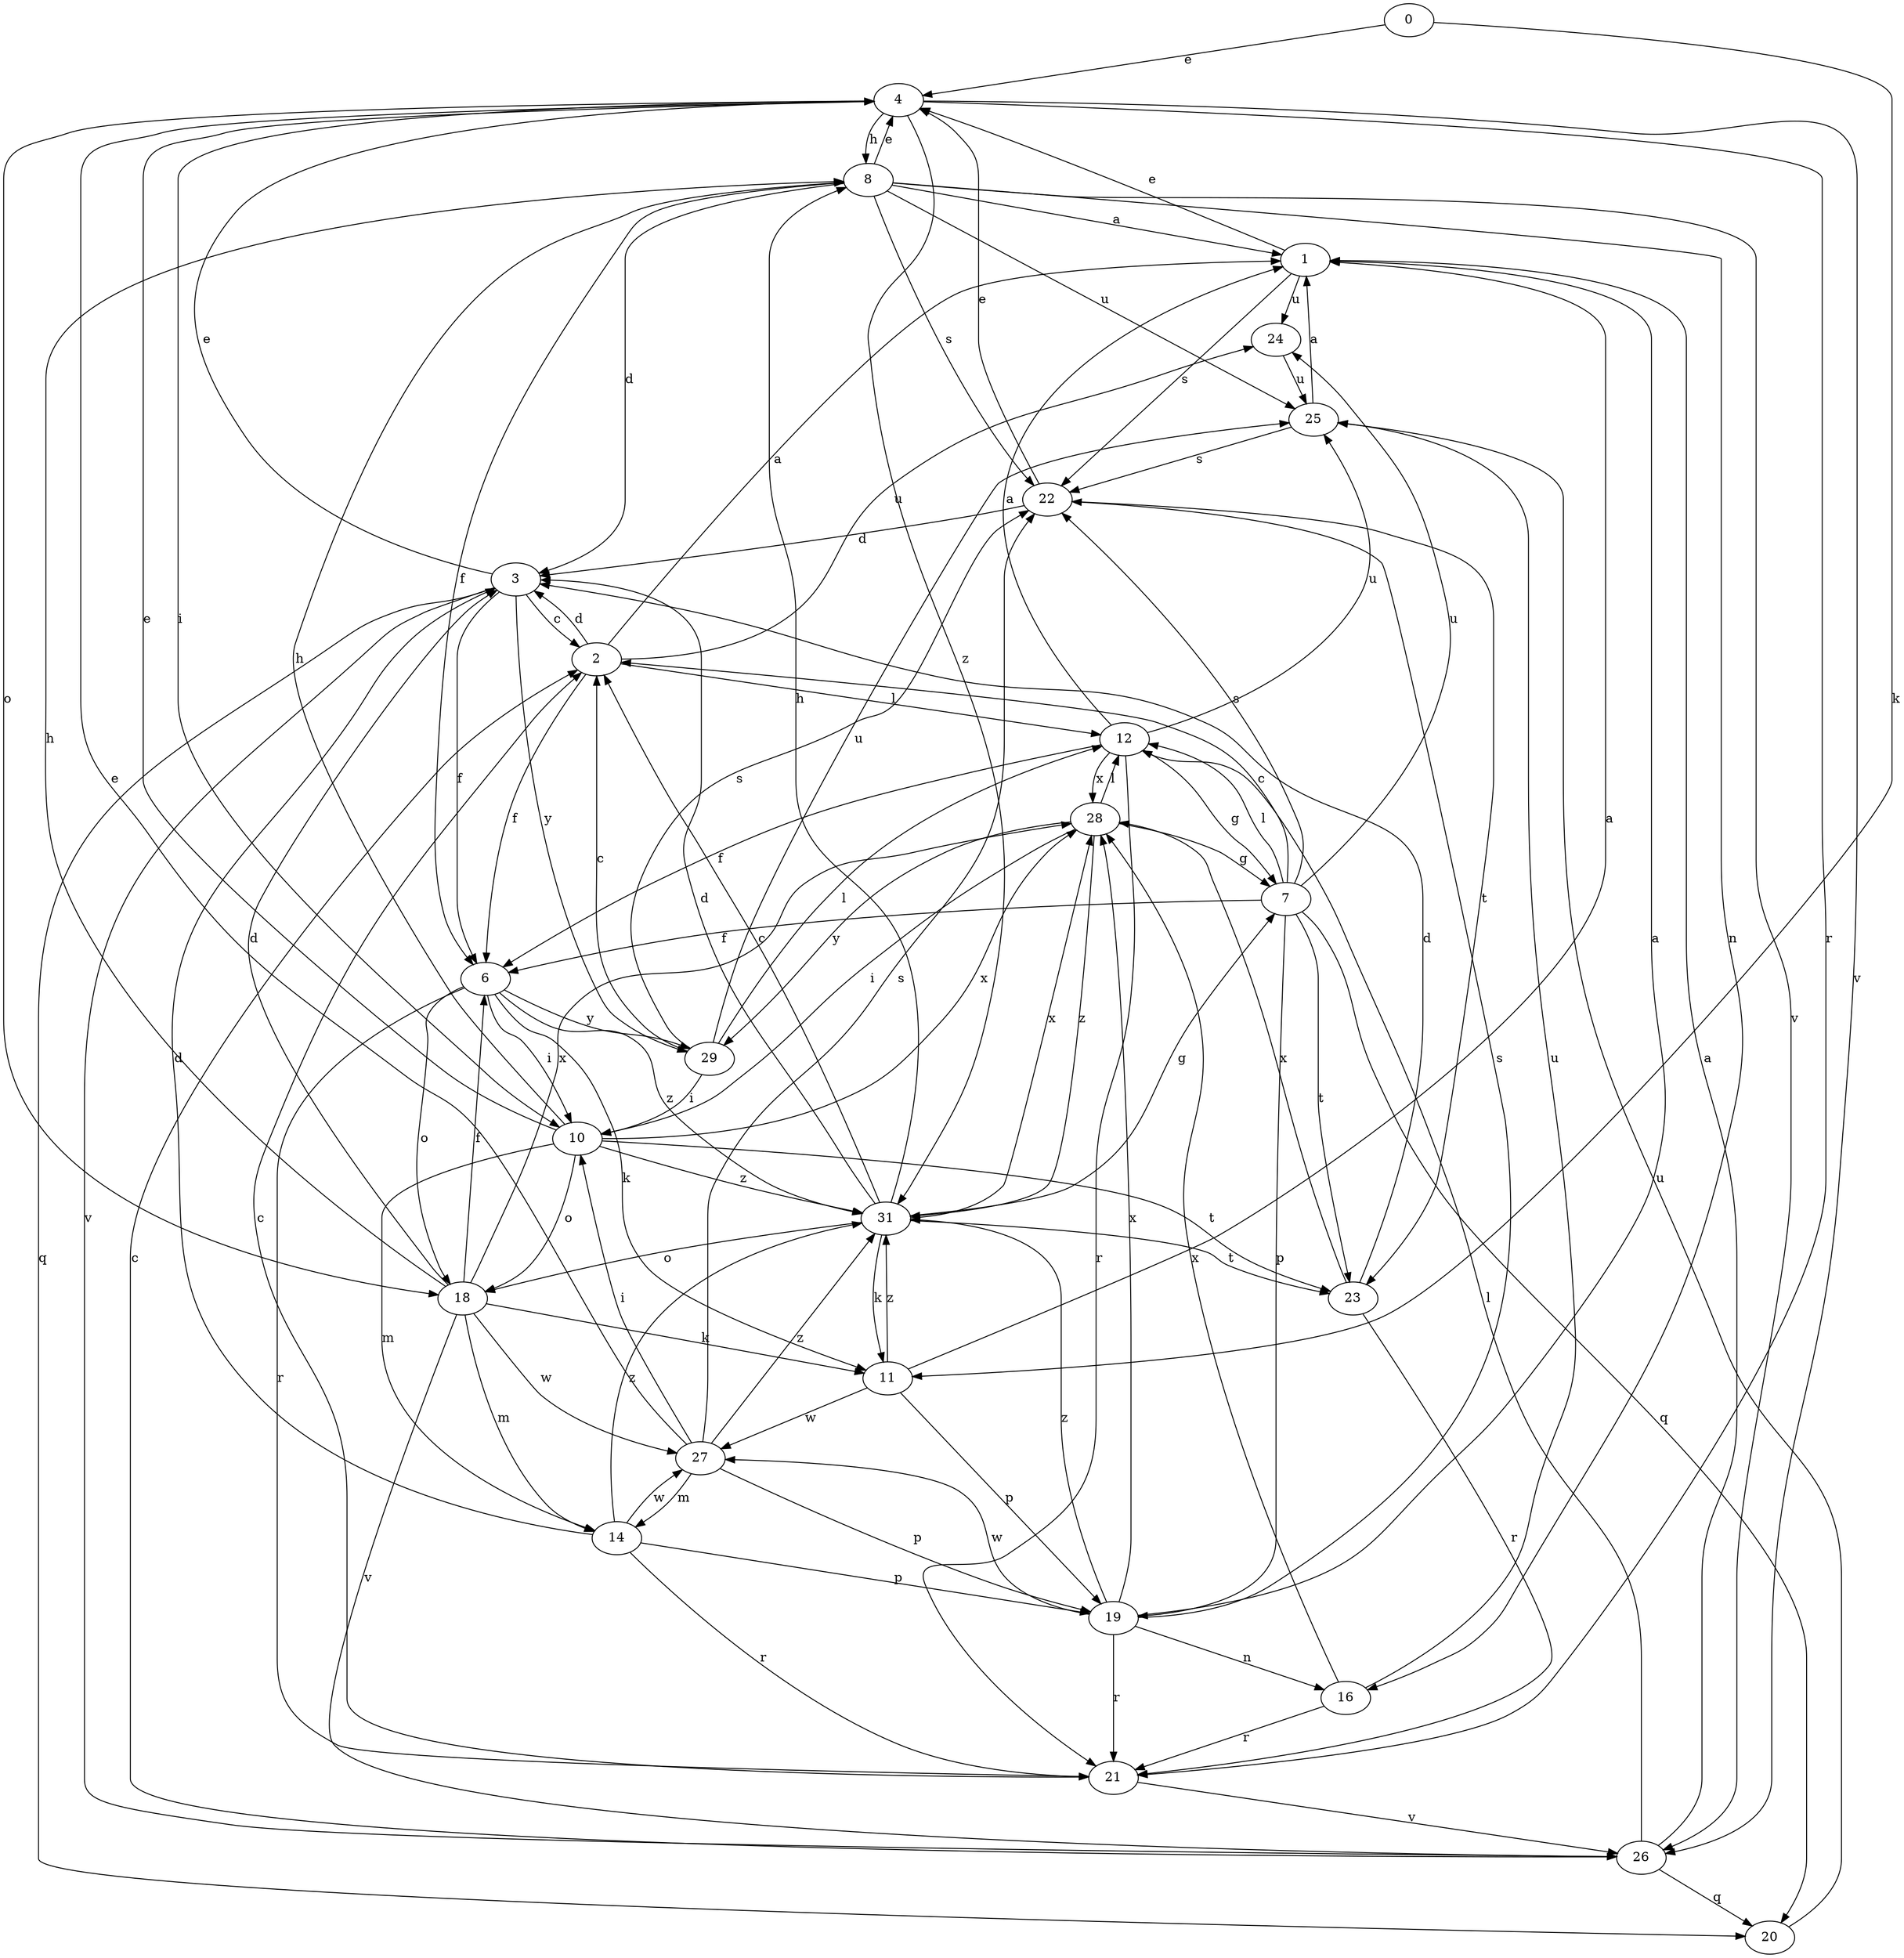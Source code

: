 strict digraph  {
0;
1;
2;
3;
4;
6;
7;
8;
10;
11;
12;
14;
16;
18;
19;
20;
21;
22;
23;
24;
25;
26;
27;
28;
29;
31;
0 -> 4  [label=e];
0 -> 11  [label=k];
1 -> 4  [label=e];
1 -> 22  [label=s];
1 -> 24  [label=u];
2 -> 1  [label=a];
2 -> 3  [label=d];
2 -> 6  [label=f];
2 -> 12  [label=l];
2 -> 24  [label=u];
3 -> 2  [label=c];
3 -> 4  [label=e];
3 -> 6  [label=f];
3 -> 20  [label=q];
3 -> 26  [label=v];
3 -> 29  [label=y];
4 -> 8  [label=h];
4 -> 10  [label=i];
4 -> 18  [label=o];
4 -> 21  [label=r];
4 -> 26  [label=v];
4 -> 31  [label=z];
6 -> 10  [label=i];
6 -> 11  [label=k];
6 -> 18  [label=o];
6 -> 21  [label=r];
6 -> 29  [label=y];
6 -> 31  [label=z];
7 -> 2  [label=c];
7 -> 6  [label=f];
7 -> 12  [label=l];
7 -> 19  [label=p];
7 -> 20  [label=q];
7 -> 22  [label=s];
7 -> 23  [label=t];
7 -> 24  [label=u];
8 -> 1  [label=a];
8 -> 3  [label=d];
8 -> 4  [label=e];
8 -> 6  [label=f];
8 -> 16  [label=n];
8 -> 22  [label=s];
8 -> 25  [label=u];
8 -> 26  [label=v];
10 -> 4  [label=e];
10 -> 8  [label=h];
10 -> 14  [label=m];
10 -> 18  [label=o];
10 -> 23  [label=t];
10 -> 28  [label=x];
10 -> 31  [label=z];
11 -> 1  [label=a];
11 -> 19  [label=p];
11 -> 27  [label=w];
11 -> 31  [label=z];
12 -> 1  [label=a];
12 -> 6  [label=f];
12 -> 7  [label=g];
12 -> 21  [label=r];
12 -> 25  [label=u];
12 -> 28  [label=x];
14 -> 3  [label=d];
14 -> 19  [label=p];
14 -> 21  [label=r];
14 -> 27  [label=w];
14 -> 31  [label=z];
16 -> 21  [label=r];
16 -> 25  [label=u];
16 -> 28  [label=x];
18 -> 3  [label=d];
18 -> 6  [label=f];
18 -> 8  [label=h];
18 -> 11  [label=k];
18 -> 14  [label=m];
18 -> 26  [label=v];
18 -> 27  [label=w];
18 -> 28  [label=x];
19 -> 1  [label=a];
19 -> 16  [label=n];
19 -> 21  [label=r];
19 -> 22  [label=s];
19 -> 27  [label=w];
19 -> 28  [label=x];
19 -> 31  [label=z];
20 -> 25  [label=u];
21 -> 2  [label=c];
21 -> 26  [label=v];
22 -> 3  [label=d];
22 -> 4  [label=e];
22 -> 23  [label=t];
23 -> 3  [label=d];
23 -> 21  [label=r];
23 -> 28  [label=x];
24 -> 25  [label=u];
25 -> 1  [label=a];
25 -> 22  [label=s];
26 -> 1  [label=a];
26 -> 2  [label=c];
26 -> 12  [label=l];
26 -> 20  [label=q];
27 -> 4  [label=e];
27 -> 10  [label=i];
27 -> 14  [label=m];
27 -> 19  [label=p];
27 -> 22  [label=s];
27 -> 31  [label=z];
28 -> 7  [label=g];
28 -> 10  [label=i];
28 -> 12  [label=l];
28 -> 29  [label=y];
28 -> 31  [label=z];
29 -> 2  [label=c];
29 -> 10  [label=i];
29 -> 12  [label=l];
29 -> 22  [label=s];
29 -> 25  [label=u];
31 -> 2  [label=c];
31 -> 3  [label=d];
31 -> 7  [label=g];
31 -> 8  [label=h];
31 -> 11  [label=k];
31 -> 18  [label=o];
31 -> 23  [label=t];
31 -> 28  [label=x];
}
